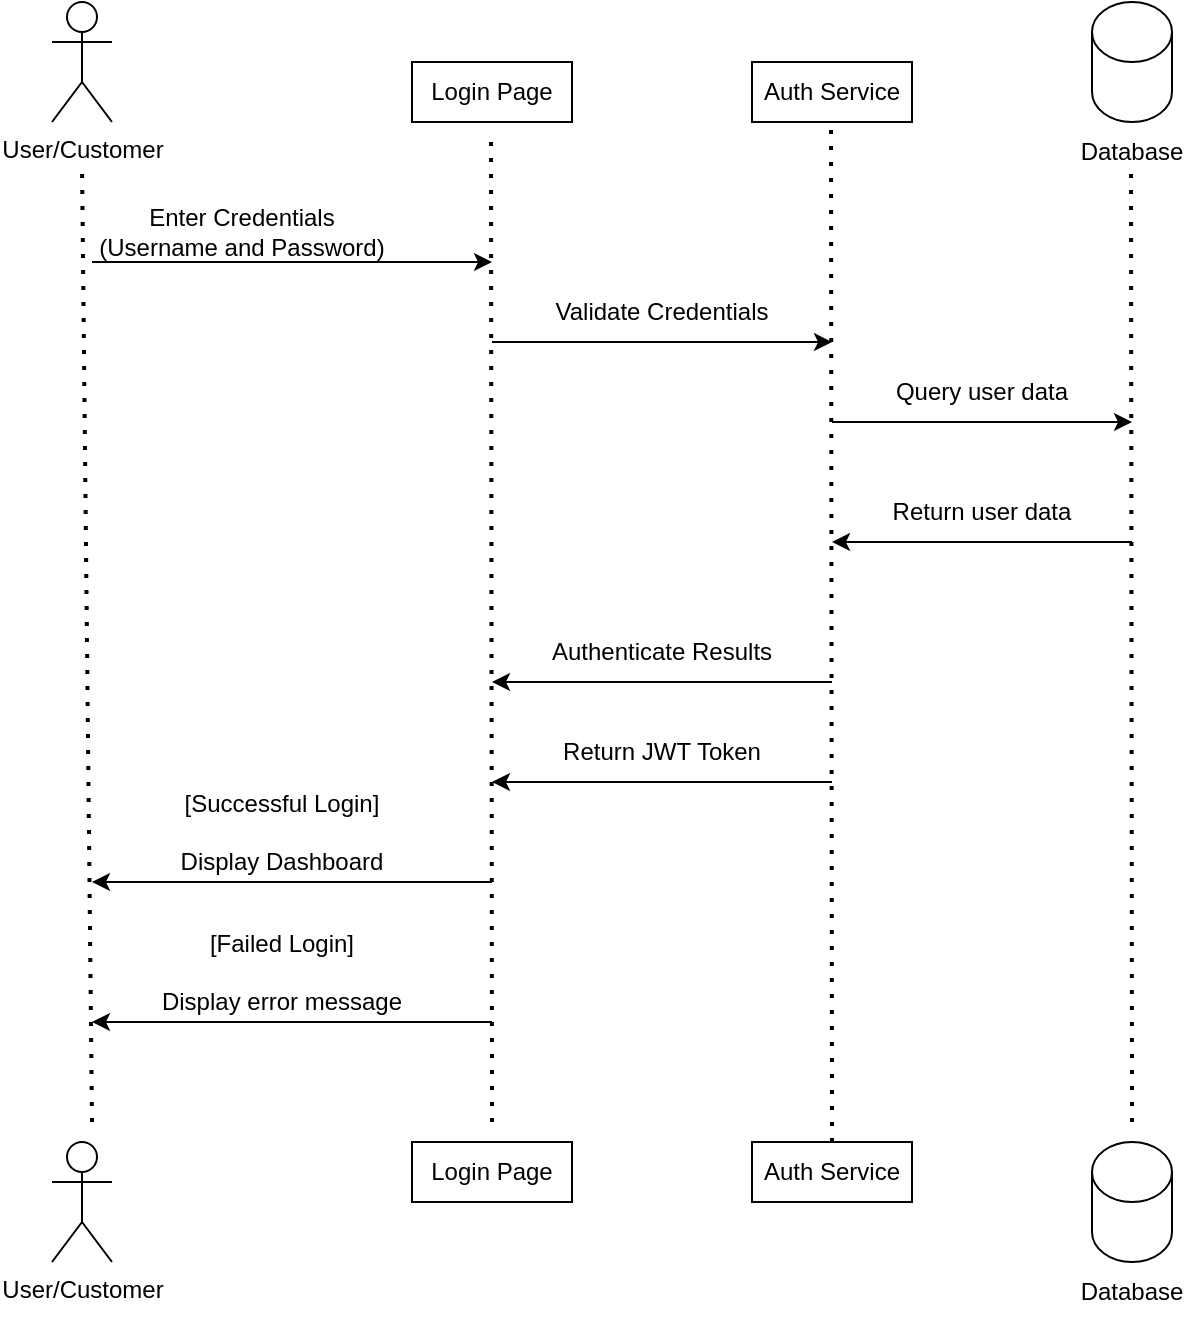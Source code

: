 <mxfile version="24.8.3">
  <diagram name="Page-1" id="kP2gI8R6iKZbIcbOwdc4">
    <mxGraphModel dx="882" dy="548" grid="1" gridSize="10" guides="1" tooltips="1" connect="1" arrows="1" fold="1" page="1" pageScale="1" pageWidth="827" pageHeight="1169" math="0" shadow="0">
      <root>
        <mxCell id="0" />
        <mxCell id="1" parent="0" />
        <mxCell id="cdSOpp5O20mtGIz2mkP2-1" value="User/Customer" style="shape=umlActor;verticalLabelPosition=bottom;verticalAlign=top;html=1;outlineConnect=0;" vertex="1" parent="1">
          <mxGeometry x="140" y="50" width="30" height="60" as="geometry" />
        </mxCell>
        <mxCell id="cdSOpp5O20mtGIz2mkP2-2" value="" style="endArrow=none;dashed=1;html=1;dashPattern=1 3;strokeWidth=2;rounded=0;" edge="1" parent="1">
          <mxGeometry width="50" height="50" relative="1" as="geometry">
            <mxPoint x="160" y="610" as="sourcePoint" />
            <mxPoint x="155" y="130" as="targetPoint" />
          </mxGeometry>
        </mxCell>
        <mxCell id="cdSOpp5O20mtGIz2mkP2-3" value="Login Page" style="rounded=0;whiteSpace=wrap;html=1;" vertex="1" parent="1">
          <mxGeometry x="320" y="80" width="80" height="30" as="geometry" />
        </mxCell>
        <mxCell id="cdSOpp5O20mtGIz2mkP2-4" value="Auth Service" style="rounded=0;whiteSpace=wrap;html=1;" vertex="1" parent="1">
          <mxGeometry x="490" y="620" width="80" height="30" as="geometry" />
        </mxCell>
        <mxCell id="cdSOpp5O20mtGIz2mkP2-5" value="" style="shape=cylinder3;whiteSpace=wrap;html=1;boundedLbl=1;backgroundOutline=1;size=15;" vertex="1" parent="1">
          <mxGeometry x="660" y="50" width="40" height="60" as="geometry" />
        </mxCell>
        <mxCell id="cdSOpp5O20mtGIz2mkP2-6" value="Database" style="text;html=1;align=center;verticalAlign=middle;whiteSpace=wrap;rounded=0;" vertex="1" parent="1">
          <mxGeometry x="650" y="110" width="60" height="30" as="geometry" />
        </mxCell>
        <mxCell id="cdSOpp5O20mtGIz2mkP2-7" value="" style="endArrow=none;dashed=1;html=1;dashPattern=1 3;strokeWidth=2;rounded=0;" edge="1" parent="1">
          <mxGeometry width="50" height="50" relative="1" as="geometry">
            <mxPoint x="360" y="610" as="sourcePoint" />
            <mxPoint x="359.5" y="120" as="targetPoint" />
          </mxGeometry>
        </mxCell>
        <mxCell id="cdSOpp5O20mtGIz2mkP2-8" value="" style="endArrow=none;dashed=1;html=1;dashPattern=1 3;strokeWidth=2;rounded=0;exitX=0.5;exitY=0;exitDx=0;exitDy=0;" edge="1" parent="1" source="cdSOpp5O20mtGIz2mkP2-4">
          <mxGeometry width="50" height="50" relative="1" as="geometry">
            <mxPoint x="530" y="600" as="sourcePoint" />
            <mxPoint x="529.5" y="110" as="targetPoint" />
          </mxGeometry>
        </mxCell>
        <mxCell id="cdSOpp5O20mtGIz2mkP2-9" value="" style="endArrow=none;dashed=1;html=1;dashPattern=1 3;strokeWidth=2;rounded=0;" edge="1" parent="1">
          <mxGeometry width="50" height="50" relative="1" as="geometry">
            <mxPoint x="680" y="610" as="sourcePoint" />
            <mxPoint x="679.5" y="130" as="targetPoint" />
          </mxGeometry>
        </mxCell>
        <mxCell id="cdSOpp5O20mtGIz2mkP2-11" value="" style="endArrow=classic;html=1;rounded=0;" edge="1" parent="1">
          <mxGeometry width="50" height="50" relative="1" as="geometry">
            <mxPoint x="160" y="180" as="sourcePoint" />
            <mxPoint x="360" y="180" as="targetPoint" />
          </mxGeometry>
        </mxCell>
        <mxCell id="cdSOpp5O20mtGIz2mkP2-12" value="Enter Credentials&lt;div&gt;(Username and Password)&lt;/div&gt;" style="text;html=1;align=center;verticalAlign=middle;whiteSpace=wrap;rounded=0;" vertex="1" parent="1">
          <mxGeometry x="150" y="150" width="170" height="30" as="geometry" />
        </mxCell>
        <mxCell id="cdSOpp5O20mtGIz2mkP2-14" value="" style="endArrow=classic;html=1;rounded=0;" edge="1" parent="1">
          <mxGeometry width="50" height="50" relative="1" as="geometry">
            <mxPoint x="360" y="220" as="sourcePoint" />
            <mxPoint x="530" y="220" as="targetPoint" />
          </mxGeometry>
        </mxCell>
        <mxCell id="cdSOpp5O20mtGIz2mkP2-15" value="Validate Credentials" style="text;html=1;align=center;verticalAlign=middle;whiteSpace=wrap;rounded=0;" vertex="1" parent="1">
          <mxGeometry x="360" y="190" width="170" height="30" as="geometry" />
        </mxCell>
        <mxCell id="cdSOpp5O20mtGIz2mkP2-16" value="" style="endArrow=classic;html=1;rounded=0;" edge="1" parent="1">
          <mxGeometry width="50" height="50" relative="1" as="geometry">
            <mxPoint x="530" y="260" as="sourcePoint" />
            <mxPoint x="680" y="260" as="targetPoint" />
          </mxGeometry>
        </mxCell>
        <mxCell id="cdSOpp5O20mtGIz2mkP2-17" value="Query user data" style="text;html=1;align=center;verticalAlign=middle;whiteSpace=wrap;rounded=0;" vertex="1" parent="1">
          <mxGeometry x="520" y="230" width="170" height="30" as="geometry" />
        </mxCell>
        <mxCell id="cdSOpp5O20mtGIz2mkP2-18" value="" style="endArrow=classic;html=1;rounded=0;" edge="1" parent="1">
          <mxGeometry width="50" height="50" relative="1" as="geometry">
            <mxPoint x="680" y="320" as="sourcePoint" />
            <mxPoint x="530" y="320" as="targetPoint" />
          </mxGeometry>
        </mxCell>
        <mxCell id="cdSOpp5O20mtGIz2mkP2-19" value="Return user data" style="text;html=1;align=center;verticalAlign=middle;whiteSpace=wrap;rounded=0;" vertex="1" parent="1">
          <mxGeometry x="520" y="290" width="170" height="30" as="geometry" />
        </mxCell>
        <mxCell id="cdSOpp5O20mtGIz2mkP2-20" value="" style="endArrow=classic;html=1;rounded=0;" edge="1" parent="1">
          <mxGeometry width="50" height="50" relative="1" as="geometry">
            <mxPoint x="530" y="440" as="sourcePoint" />
            <mxPoint x="360" y="440" as="targetPoint" />
          </mxGeometry>
        </mxCell>
        <mxCell id="cdSOpp5O20mtGIz2mkP2-21" value="Return JWT Token" style="text;html=1;align=center;verticalAlign=middle;whiteSpace=wrap;rounded=0;" vertex="1" parent="1">
          <mxGeometry x="360" y="410" width="170" height="30" as="geometry" />
        </mxCell>
        <mxCell id="cdSOpp5O20mtGIz2mkP2-22" value="" style="endArrow=classic;html=1;rounded=0;" edge="1" parent="1">
          <mxGeometry width="50" height="50" relative="1" as="geometry">
            <mxPoint x="360" y="490" as="sourcePoint" />
            <mxPoint x="160" y="490" as="targetPoint" />
          </mxGeometry>
        </mxCell>
        <mxCell id="cdSOpp5O20mtGIz2mkP2-23" value="&lt;div&gt;[Successful Login]&lt;/div&gt;&lt;div&gt;&lt;br&gt;&lt;/div&gt;Display Dashboard" style="text;html=1;align=center;verticalAlign=middle;whiteSpace=wrap;rounded=0;" vertex="1" parent="1">
          <mxGeometry x="170" y="450" width="170" height="30" as="geometry" />
        </mxCell>
        <mxCell id="cdSOpp5O20mtGIz2mkP2-24" value="" style="endArrow=classic;html=1;rounded=0;" edge="1" parent="1">
          <mxGeometry width="50" height="50" relative="1" as="geometry">
            <mxPoint x="360" y="560" as="sourcePoint" />
            <mxPoint x="160" y="560" as="targetPoint" />
          </mxGeometry>
        </mxCell>
        <mxCell id="cdSOpp5O20mtGIz2mkP2-25" value="[Failed Login]&lt;div&gt;&lt;br&gt;&lt;/div&gt;&lt;div&gt;Display error message&lt;/div&gt;" style="text;html=1;align=center;verticalAlign=middle;whiteSpace=wrap;rounded=0;" vertex="1" parent="1">
          <mxGeometry x="170" y="520" width="170" height="30" as="geometry" />
        </mxCell>
        <mxCell id="cdSOpp5O20mtGIz2mkP2-26" value="User/Customer" style="shape=umlActor;verticalLabelPosition=bottom;verticalAlign=top;html=1;outlineConnect=0;" vertex="1" parent="1">
          <mxGeometry x="140" y="620" width="30" height="60" as="geometry" />
        </mxCell>
        <mxCell id="cdSOpp5O20mtGIz2mkP2-27" value="Login Page" style="rounded=0;whiteSpace=wrap;html=1;" vertex="1" parent="1">
          <mxGeometry x="320" y="620" width="80" height="30" as="geometry" />
        </mxCell>
        <mxCell id="cdSOpp5O20mtGIz2mkP2-29" value="" style="shape=cylinder3;whiteSpace=wrap;html=1;boundedLbl=1;backgroundOutline=1;size=15;" vertex="1" parent="1">
          <mxGeometry x="660" y="620" width="40" height="60" as="geometry" />
        </mxCell>
        <mxCell id="cdSOpp5O20mtGIz2mkP2-30" value="Database" style="text;html=1;align=center;verticalAlign=middle;whiteSpace=wrap;rounded=0;" vertex="1" parent="1">
          <mxGeometry x="650" y="680" width="60" height="30" as="geometry" />
        </mxCell>
        <mxCell id="cdSOpp5O20mtGIz2mkP2-31" value="Auth Service" style="rounded=0;whiteSpace=wrap;html=1;" vertex="1" parent="1">
          <mxGeometry x="490" y="80" width="80" height="30" as="geometry" />
        </mxCell>
        <mxCell id="cdSOpp5O20mtGIz2mkP2-32" value="" style="endArrow=classic;html=1;rounded=0;" edge="1" parent="1">
          <mxGeometry width="50" height="50" relative="1" as="geometry">
            <mxPoint x="530" y="390" as="sourcePoint" />
            <mxPoint x="360" y="390" as="targetPoint" />
          </mxGeometry>
        </mxCell>
        <mxCell id="cdSOpp5O20mtGIz2mkP2-33" value="Authenticate Results" style="text;html=1;align=center;verticalAlign=middle;whiteSpace=wrap;rounded=0;" vertex="1" parent="1">
          <mxGeometry x="360" y="360" width="170" height="30" as="geometry" />
        </mxCell>
      </root>
    </mxGraphModel>
  </diagram>
</mxfile>
